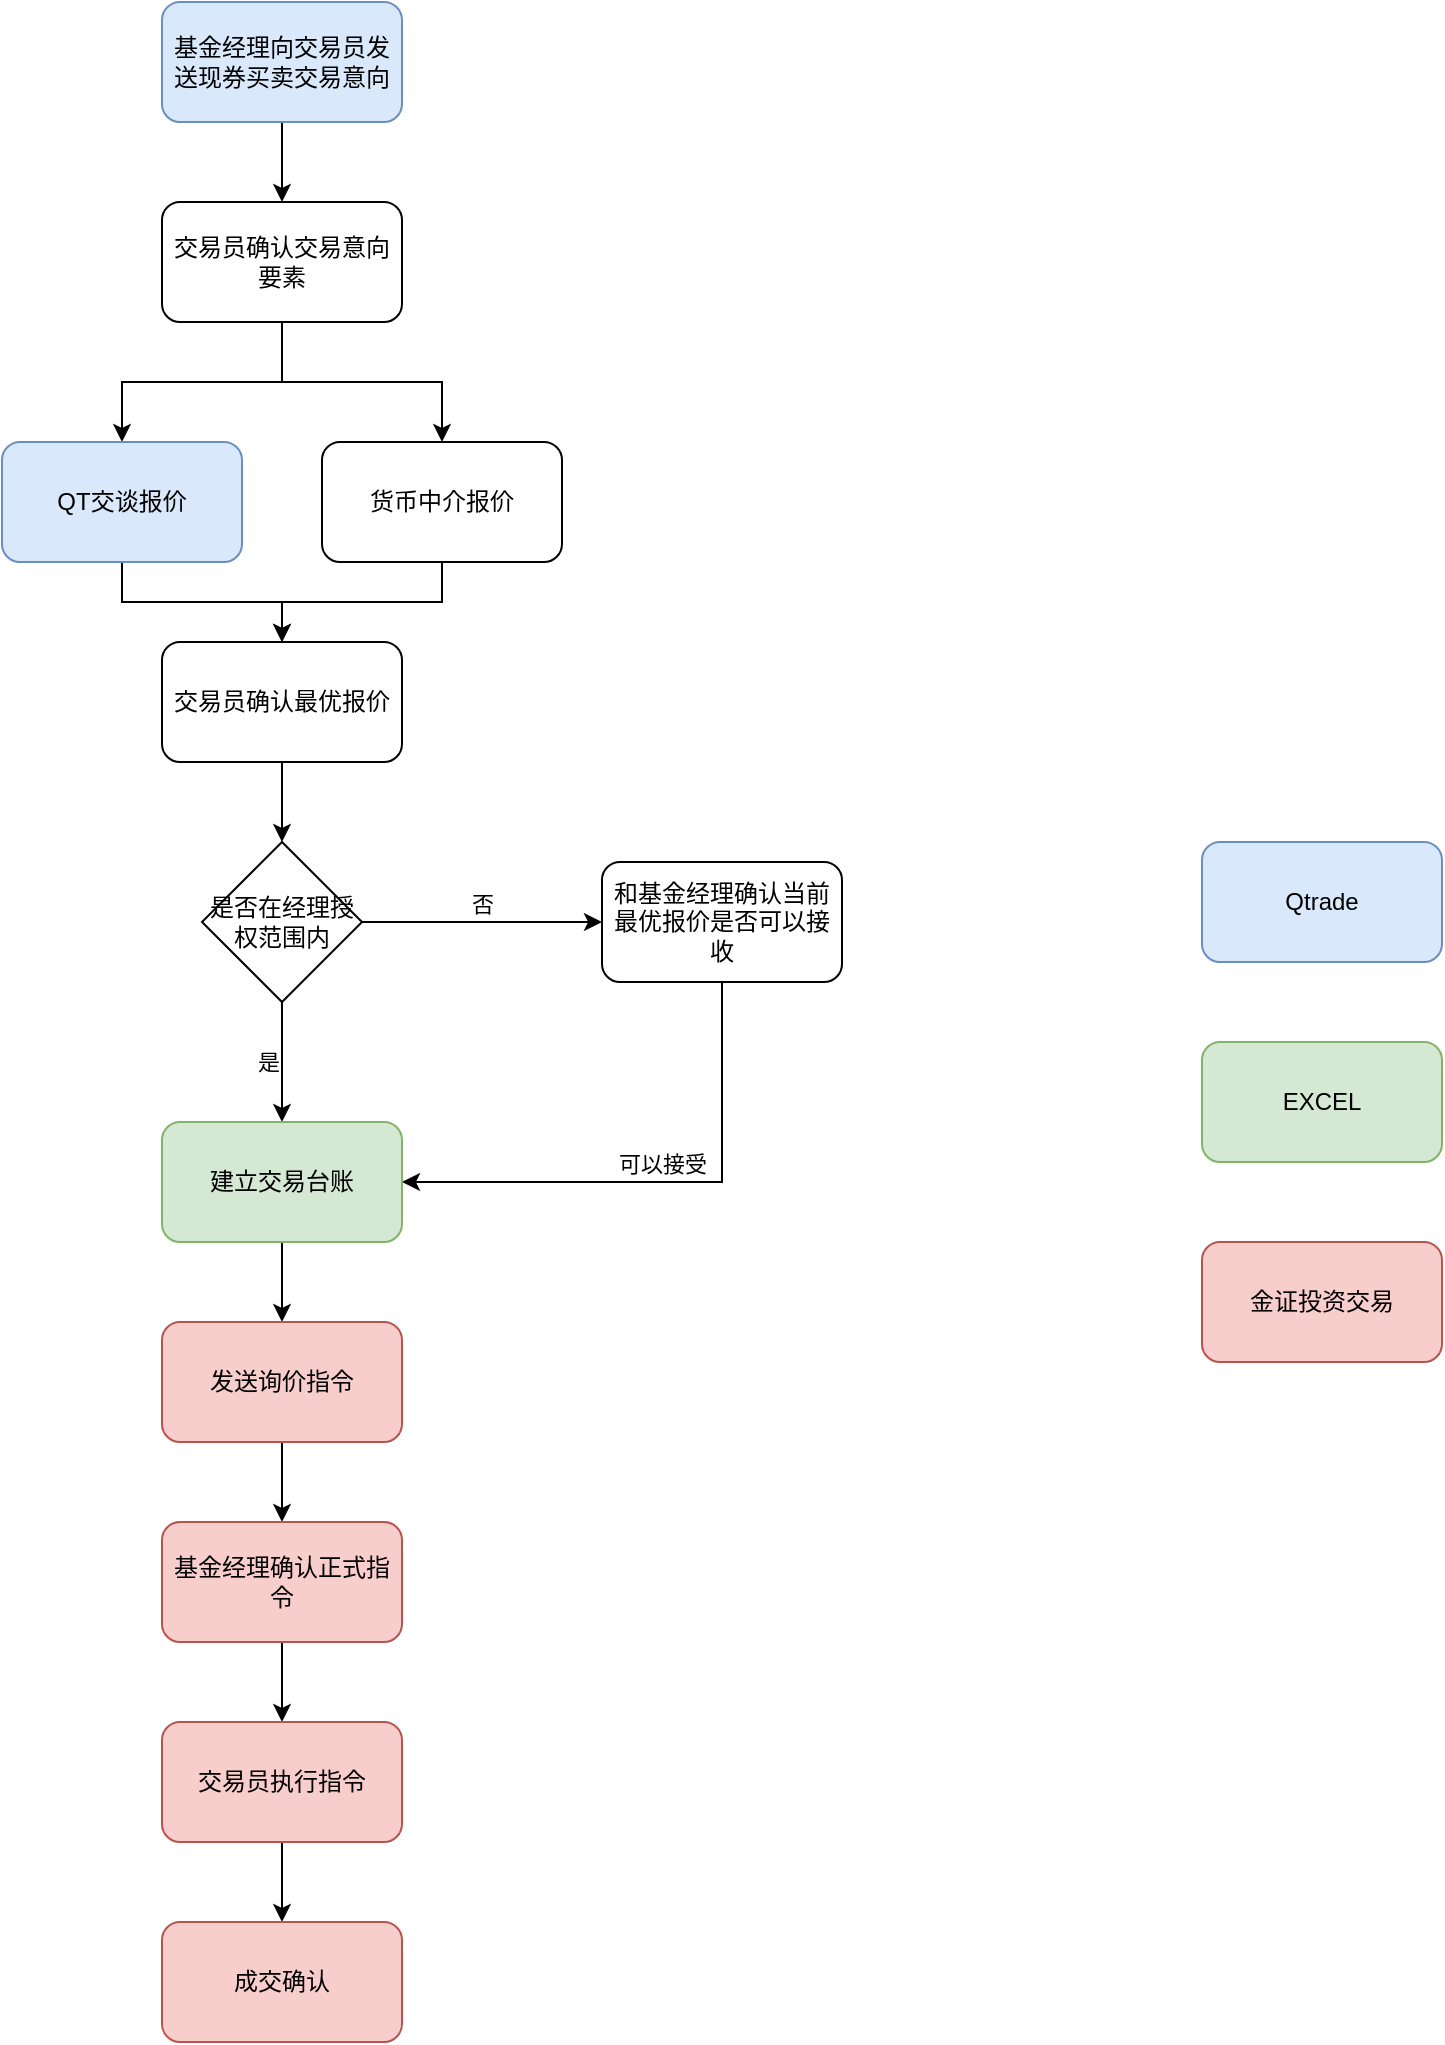 <mxfile version="26.1.0">
  <diagram id="C5RBs43oDa-KdzZeNtuy" name="Page-1">
    <mxGraphModel dx="1476" dy="1050" grid="1" gridSize="10" guides="1" tooltips="1" connect="1" arrows="1" fold="1" page="1" pageScale="1" pageWidth="827" pageHeight="1169" math="0" shadow="0">
      <root>
        <mxCell id="WIyWlLk6GJQsqaUBKTNV-0" />
        <mxCell id="WIyWlLk6GJQsqaUBKTNV-1" parent="WIyWlLk6GJQsqaUBKTNV-0" />
        <mxCell id="rE41ixS500IUOI0nH0Pi-16" style="edgeStyle=orthogonalEdgeStyle;rounded=0;orthogonalLoop=1;jettySize=auto;html=1;exitX=0.5;exitY=1;exitDx=0;exitDy=0;entryX=0.5;entryY=0;entryDx=0;entryDy=0;" edge="1" parent="WIyWlLk6GJQsqaUBKTNV-1" source="WIyWlLk6GJQsqaUBKTNV-3" target="rE41ixS500IUOI0nH0Pi-0">
          <mxGeometry relative="1" as="geometry" />
        </mxCell>
        <mxCell id="WIyWlLk6GJQsqaUBKTNV-3" value="基金经理向交易员发送现券买卖交易意向" style="rounded=1;whiteSpace=wrap;html=1;fontSize=12;glass=0;strokeWidth=1;shadow=0;fillColor=#dae8fc;strokeColor=#6c8ebf;" parent="WIyWlLk6GJQsqaUBKTNV-1" vertex="1">
          <mxGeometry x="160" y="60" width="120" height="60" as="geometry" />
        </mxCell>
        <mxCell id="rE41ixS500IUOI0nH0Pi-15" style="edgeStyle=orthogonalEdgeStyle;rounded=0;orthogonalLoop=1;jettySize=auto;html=1;exitX=0.5;exitY=1;exitDx=0;exitDy=0;entryX=0.5;entryY=0;entryDx=0;entryDy=0;" edge="1" parent="WIyWlLk6GJQsqaUBKTNV-1" source="rE41ixS500IUOI0nH0Pi-0" target="rE41ixS500IUOI0nH0Pi-12">
          <mxGeometry relative="1" as="geometry" />
        </mxCell>
        <mxCell id="rE41ixS500IUOI0nH0Pi-19" style="edgeStyle=orthogonalEdgeStyle;rounded=0;orthogonalLoop=1;jettySize=auto;html=1;exitX=0.5;exitY=1;exitDx=0;exitDy=0;entryX=0.5;entryY=0;entryDx=0;entryDy=0;" edge="1" parent="WIyWlLk6GJQsqaUBKTNV-1" source="rE41ixS500IUOI0nH0Pi-0" target="rE41ixS500IUOI0nH0Pi-17">
          <mxGeometry relative="1" as="geometry" />
        </mxCell>
        <mxCell id="rE41ixS500IUOI0nH0Pi-0" value="交易员确认交易意向要素" style="rounded=1;whiteSpace=wrap;html=1;" vertex="1" parent="WIyWlLk6GJQsqaUBKTNV-1">
          <mxGeometry x="160" y="160" width="120" height="60" as="geometry" />
        </mxCell>
        <mxCell id="rE41ixS500IUOI0nH0Pi-2" style="edgeStyle=orthogonalEdgeStyle;rounded=0;orthogonalLoop=1;jettySize=auto;html=1;exitX=0.5;exitY=1;exitDx=0;exitDy=0;" edge="1" parent="WIyWlLk6GJQsqaUBKTNV-1" source="rE41ixS500IUOI0nH0Pi-0" target="rE41ixS500IUOI0nH0Pi-0">
          <mxGeometry relative="1" as="geometry" />
        </mxCell>
        <mxCell id="rE41ixS500IUOI0nH0Pi-21" style="edgeStyle=orthogonalEdgeStyle;rounded=0;orthogonalLoop=1;jettySize=auto;html=1;exitX=0.5;exitY=1;exitDx=0;exitDy=0;entryX=0.5;entryY=0;entryDx=0;entryDy=0;" edge="1" parent="WIyWlLk6GJQsqaUBKTNV-1" source="rE41ixS500IUOI0nH0Pi-12" target="rE41ixS500IUOI0nH0Pi-20">
          <mxGeometry relative="1" as="geometry" />
        </mxCell>
        <mxCell id="rE41ixS500IUOI0nH0Pi-12" value="QT交谈报价" style="rounded=1;whiteSpace=wrap;html=1;fillColor=#dae8fc;strokeColor=#6c8ebf;" vertex="1" parent="WIyWlLk6GJQsqaUBKTNV-1">
          <mxGeometry x="80" y="280" width="120" height="60" as="geometry" />
        </mxCell>
        <mxCell id="rE41ixS500IUOI0nH0Pi-34" style="edgeStyle=orthogonalEdgeStyle;rounded=0;orthogonalLoop=1;jettySize=auto;html=1;exitX=0.5;exitY=1;exitDx=0;exitDy=0;entryX=0.5;entryY=0;entryDx=0;entryDy=0;" edge="1" parent="WIyWlLk6GJQsqaUBKTNV-1" source="rE41ixS500IUOI0nH0Pi-17" target="rE41ixS500IUOI0nH0Pi-20">
          <mxGeometry relative="1" as="geometry" />
        </mxCell>
        <mxCell id="rE41ixS500IUOI0nH0Pi-17" value="货币中介报价" style="rounded=1;whiteSpace=wrap;html=1;" vertex="1" parent="WIyWlLk6GJQsqaUBKTNV-1">
          <mxGeometry x="240" y="280" width="120" height="60" as="geometry" />
        </mxCell>
        <mxCell id="rE41ixS500IUOI0nH0Pi-24" style="edgeStyle=orthogonalEdgeStyle;rounded=0;orthogonalLoop=1;jettySize=auto;html=1;exitX=0.5;exitY=1;exitDx=0;exitDy=0;entryX=0.5;entryY=0;entryDx=0;entryDy=0;" edge="1" parent="WIyWlLk6GJQsqaUBKTNV-1" source="rE41ixS500IUOI0nH0Pi-20" target="rE41ixS500IUOI0nH0Pi-23">
          <mxGeometry relative="1" as="geometry" />
        </mxCell>
        <mxCell id="rE41ixS500IUOI0nH0Pi-20" value="交易员确认最优报价" style="rounded=1;whiteSpace=wrap;html=1;" vertex="1" parent="WIyWlLk6GJQsqaUBKTNV-1">
          <mxGeometry x="160" y="380" width="120" height="60" as="geometry" />
        </mxCell>
        <mxCell id="rE41ixS500IUOI0nH0Pi-25" value="否" style="edgeStyle=orthogonalEdgeStyle;rounded=0;orthogonalLoop=1;jettySize=auto;html=1;exitX=1;exitY=0.5;exitDx=0;exitDy=0;verticalAlign=bottom;entryX=0;entryY=0.5;entryDx=0;entryDy=0;" edge="1" parent="WIyWlLk6GJQsqaUBKTNV-1" source="rE41ixS500IUOI0nH0Pi-23" target="rE41ixS500IUOI0nH0Pi-26">
          <mxGeometry relative="1" as="geometry">
            <mxPoint x="380" y="560" as="targetPoint" />
          </mxGeometry>
        </mxCell>
        <mxCell id="rE41ixS500IUOI0nH0Pi-28" value="是" style="edgeStyle=orthogonalEdgeStyle;rounded=0;orthogonalLoop=1;jettySize=auto;html=1;verticalAlign=middle;align=right;" edge="1" parent="WIyWlLk6GJQsqaUBKTNV-1" source="rE41ixS500IUOI0nH0Pi-23" target="rE41ixS500IUOI0nH0Pi-27">
          <mxGeometry relative="1" as="geometry" />
        </mxCell>
        <mxCell id="rE41ixS500IUOI0nH0Pi-23" value="是否在经理授权范围内" style="rhombus;whiteSpace=wrap;html=1;" vertex="1" parent="WIyWlLk6GJQsqaUBKTNV-1">
          <mxGeometry x="180" y="480" width="80" height="80" as="geometry" />
        </mxCell>
        <mxCell id="rE41ixS500IUOI0nH0Pi-29" value="可以接受" style="edgeStyle=orthogonalEdgeStyle;rounded=0;orthogonalLoop=1;jettySize=auto;html=1;exitX=0.5;exitY=1;exitDx=0;exitDy=0;entryX=1;entryY=0.5;entryDx=0;entryDy=0;verticalAlign=bottom;" edge="1" parent="WIyWlLk6GJQsqaUBKTNV-1" source="rE41ixS500IUOI0nH0Pi-26" target="rE41ixS500IUOI0nH0Pi-27">
          <mxGeometry relative="1" as="geometry" />
        </mxCell>
        <mxCell id="rE41ixS500IUOI0nH0Pi-26" value="和基金经理确认当前最优报价是否可以接收" style="rounded=1;whiteSpace=wrap;html=1;" vertex="1" parent="WIyWlLk6GJQsqaUBKTNV-1">
          <mxGeometry x="380" y="490" width="120" height="60" as="geometry" />
        </mxCell>
        <mxCell id="rE41ixS500IUOI0nH0Pi-31" style="edgeStyle=orthogonalEdgeStyle;rounded=0;orthogonalLoop=1;jettySize=auto;html=1;exitX=0.5;exitY=1;exitDx=0;exitDy=0;entryX=0.5;entryY=0;entryDx=0;entryDy=0;" edge="1" parent="WIyWlLk6GJQsqaUBKTNV-1" source="rE41ixS500IUOI0nH0Pi-27" target="rE41ixS500IUOI0nH0Pi-30">
          <mxGeometry relative="1" as="geometry" />
        </mxCell>
        <mxCell id="rE41ixS500IUOI0nH0Pi-27" value="建立交易台账" style="rounded=1;whiteSpace=wrap;html=1;fillColor=#d5e8d4;strokeColor=#82b366;" vertex="1" parent="WIyWlLk6GJQsqaUBKTNV-1">
          <mxGeometry x="160" y="620" width="120" height="60" as="geometry" />
        </mxCell>
        <mxCell id="rE41ixS500IUOI0nH0Pi-36" value="" style="edgeStyle=orthogonalEdgeStyle;rounded=0;orthogonalLoop=1;jettySize=auto;html=1;" edge="1" parent="WIyWlLk6GJQsqaUBKTNV-1" source="rE41ixS500IUOI0nH0Pi-30" target="rE41ixS500IUOI0nH0Pi-32">
          <mxGeometry relative="1" as="geometry" />
        </mxCell>
        <mxCell id="rE41ixS500IUOI0nH0Pi-30" value="发送询价指令" style="rounded=1;whiteSpace=wrap;html=1;labelBackgroundColor=none;fillColor=#f8cecc;strokeColor=#b85450;" vertex="1" parent="WIyWlLk6GJQsqaUBKTNV-1">
          <mxGeometry x="160" y="720" width="120" height="60" as="geometry" />
        </mxCell>
        <mxCell id="rE41ixS500IUOI0nH0Pi-37" value="" style="edgeStyle=orthogonalEdgeStyle;rounded=0;orthogonalLoop=1;jettySize=auto;html=1;" edge="1" parent="WIyWlLk6GJQsqaUBKTNV-1" source="rE41ixS500IUOI0nH0Pi-32" target="rE41ixS500IUOI0nH0Pi-33">
          <mxGeometry relative="1" as="geometry" />
        </mxCell>
        <mxCell id="rE41ixS500IUOI0nH0Pi-32" value="基金经理确认正式指令" style="rounded=1;whiteSpace=wrap;html=1;fillColor=#f8cecc;strokeColor=#b85450;" vertex="1" parent="WIyWlLk6GJQsqaUBKTNV-1">
          <mxGeometry x="160" y="820" width="120" height="60" as="geometry" />
        </mxCell>
        <mxCell id="rE41ixS500IUOI0nH0Pi-40" value="" style="edgeStyle=orthogonalEdgeStyle;rounded=0;orthogonalLoop=1;jettySize=auto;html=1;" edge="1" parent="WIyWlLk6GJQsqaUBKTNV-1" source="rE41ixS500IUOI0nH0Pi-33" target="rE41ixS500IUOI0nH0Pi-35">
          <mxGeometry relative="1" as="geometry" />
        </mxCell>
        <mxCell id="rE41ixS500IUOI0nH0Pi-33" value="交易员执行指令" style="rounded=1;whiteSpace=wrap;html=1;fillColor=#f8cecc;strokeColor=#b85450;" vertex="1" parent="WIyWlLk6GJQsqaUBKTNV-1">
          <mxGeometry x="160" y="920" width="120" height="60" as="geometry" />
        </mxCell>
        <mxCell id="rE41ixS500IUOI0nH0Pi-35" value="成交确认" style="rounded=1;whiteSpace=wrap;html=1;fillColor=#f8cecc;strokeColor=#b85450;" vertex="1" parent="WIyWlLk6GJQsqaUBKTNV-1">
          <mxGeometry x="160" y="1020" width="120" height="60" as="geometry" />
        </mxCell>
        <mxCell id="rE41ixS500IUOI0nH0Pi-41" value="EXCEL" style="rounded=1;whiteSpace=wrap;html=1;fillColor=#d5e8d4;strokeColor=#82b366;" vertex="1" parent="WIyWlLk6GJQsqaUBKTNV-1">
          <mxGeometry x="680" y="580" width="120" height="60" as="geometry" />
        </mxCell>
        <mxCell id="rE41ixS500IUOI0nH0Pi-42" value="金证投资交易" style="rounded=1;whiteSpace=wrap;html=1;fillColor=#f8cecc;strokeColor=#b85450;" vertex="1" parent="WIyWlLk6GJQsqaUBKTNV-1">
          <mxGeometry x="680" y="680" width="120" height="60" as="geometry" />
        </mxCell>
        <mxCell id="rE41ixS500IUOI0nH0Pi-43" value="Qtrade" style="rounded=1;whiteSpace=wrap;html=1;fillColor=#dae8fc;strokeColor=#6c8ebf;" vertex="1" parent="WIyWlLk6GJQsqaUBKTNV-1">
          <mxGeometry x="680" y="480" width="120" height="60" as="geometry" />
        </mxCell>
      </root>
    </mxGraphModel>
  </diagram>
</mxfile>
